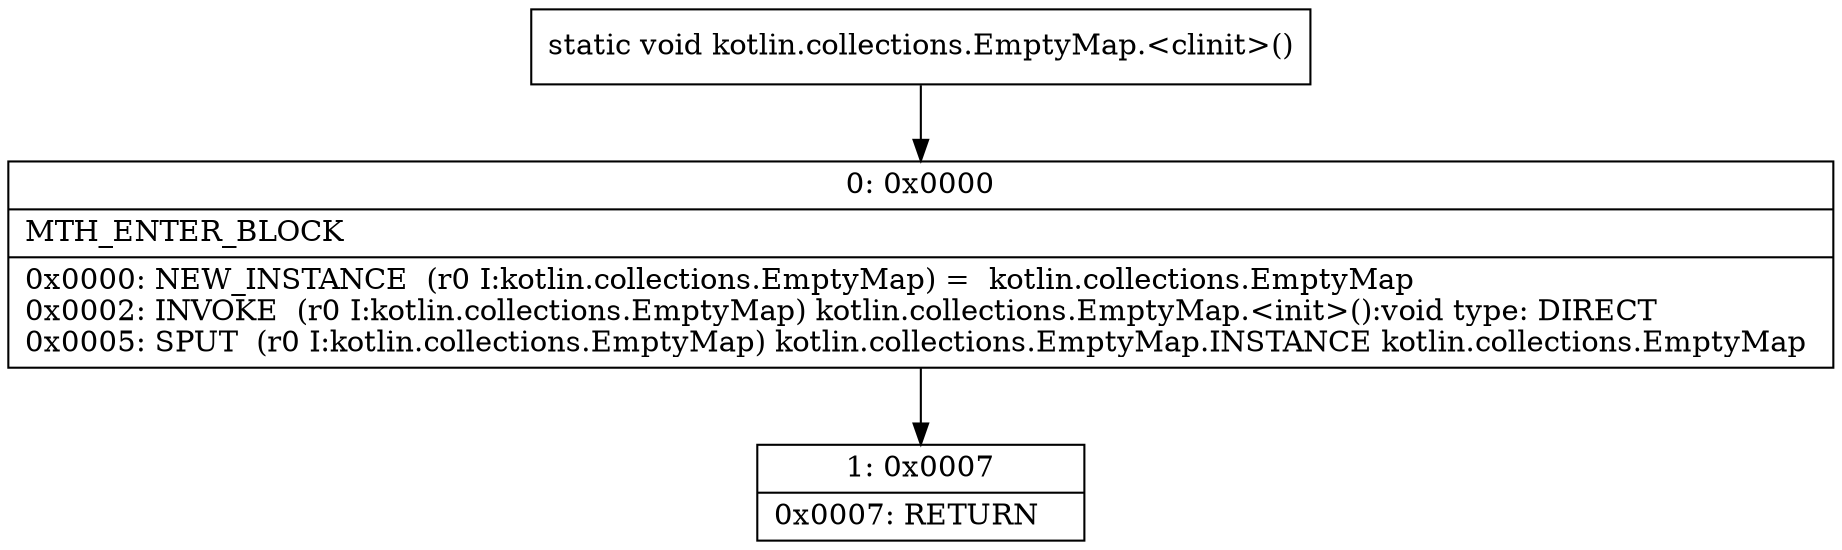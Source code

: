 digraph "CFG forkotlin.collections.EmptyMap.\<clinit\>()V" {
Node_0 [shape=record,label="{0\:\ 0x0000|MTH_ENTER_BLOCK\l|0x0000: NEW_INSTANCE  (r0 I:kotlin.collections.EmptyMap) =  kotlin.collections.EmptyMap \l0x0002: INVOKE  (r0 I:kotlin.collections.EmptyMap) kotlin.collections.EmptyMap.\<init\>():void type: DIRECT \l0x0005: SPUT  (r0 I:kotlin.collections.EmptyMap) kotlin.collections.EmptyMap.INSTANCE kotlin.collections.EmptyMap \l}"];
Node_1 [shape=record,label="{1\:\ 0x0007|0x0007: RETURN   \l}"];
MethodNode[shape=record,label="{static void kotlin.collections.EmptyMap.\<clinit\>() }"];
MethodNode -> Node_0;
Node_0 -> Node_1;
}

